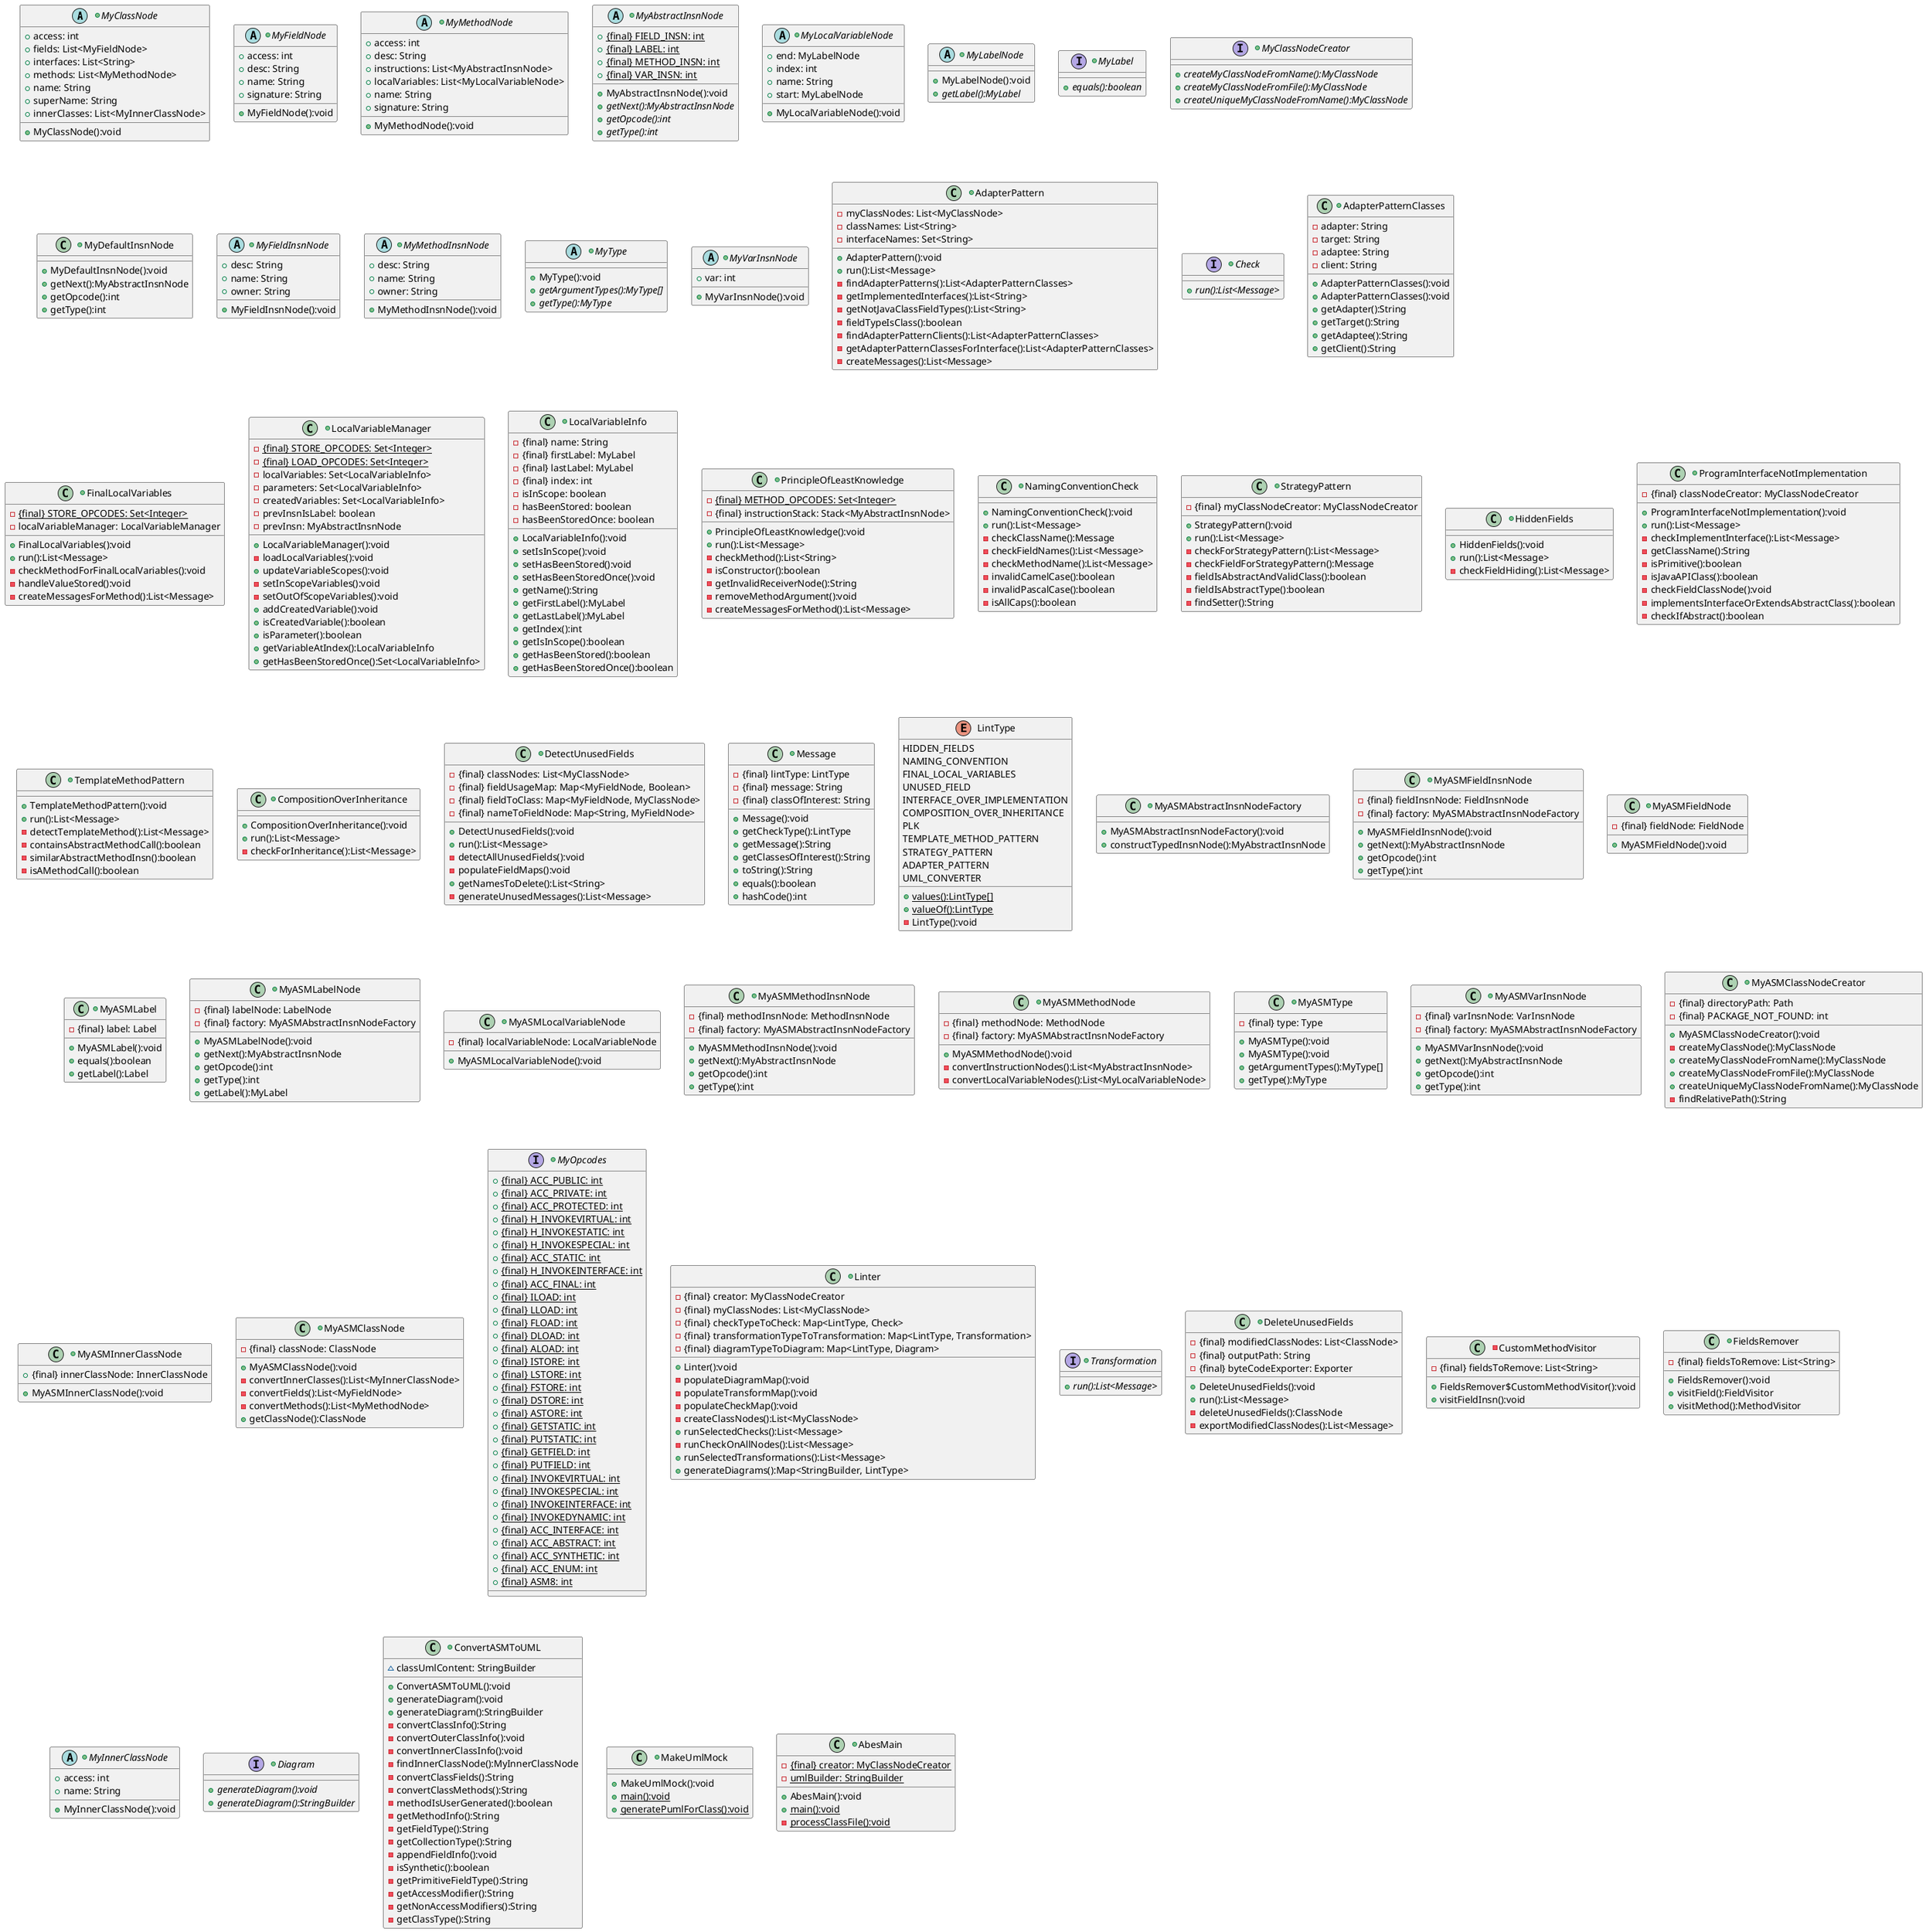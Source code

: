 @startuml
+abstract class MyClassNode{
	+ access: int
	+ fields: List<MyFieldNode>
	+ interfaces: List<String>
	+ methods: List<MyMethodNode>
	+ name: String
	+ superName: String
	+ innerClasses: List<MyInnerClassNode>
	+MyClassNode():void
	}

+abstract class MyFieldNode{
	+ access: int
	+ desc: String
	+ name: String
	+ signature: String
	+MyFieldNode():void
	}

+abstract class MyMethodNode{
	+ access: int
	+ desc: String
	+ instructions: List<MyAbstractInsnNode>
	+ localVariables: List<MyLocalVariableNode>
	+ name: String
	+ signature: String
	+MyMethodNode():void
	}

+abstract class MyAbstractInsnNode{
	+{static}{final} FIELD_INSN: int
	+{static}{final} LABEL: int
	+{static}{final} METHOD_INSN: int
	+{static}{final} VAR_INSN: int
	+MyAbstractInsnNode():void
	+{abstract}getNext():MyAbstractInsnNode
	+{abstract}getOpcode():int
	+{abstract}getType():int
	}

+abstract class MyLocalVariableNode{
	+ end: MyLabelNode
	+ index: int
	+ name: String
	+ start: MyLabelNode
	+MyLocalVariableNode():void
	}

+abstract class MyLabelNode{
	+MyLabelNode():void
	+{abstract}getLabel():MyLabel
	}

+interface MyLabel{
	+{abstract}equals():boolean
	}

+interface MyClassNodeCreator{
	+{abstract}createMyClassNodeFromName():MyClassNode
	+{abstract}createMyClassNodeFromFile():MyClassNode
	+{abstract}createUniqueMyClassNodeFromName():MyClassNode
	}

+class MyDefaultInsnNode{
	+MyDefaultInsnNode():void
	+getNext():MyAbstractInsnNode
	+getOpcode():int
	+getType():int
	}

+abstract class MyFieldInsnNode{
	+ desc: String
	+ name: String
	+ owner: String
	+MyFieldInsnNode():void
	}

+abstract class MyMethodInsnNode{
	+ desc: String
	+ name: String
	+ owner: String
	+MyMethodInsnNode():void
	}

+abstract class MyType{
	+MyType():void
	+{abstract}getArgumentTypes():MyType[]
	+{abstract}getType():MyType
	}

+abstract class MyVarInsnNode{
	+ var: int
	+MyVarInsnNode():void
	}

+class AdapterPattern{
	- myClassNodes: List<MyClassNode>
	- classNames: List<String>
	- interfaceNames: Set<String>
	+AdapterPattern():void
	+run():List<Message>
	-findAdapterPatterns():List<AdapterPatternClasses>
	-getImplementedInterfaces():List<String>
	-getNotJavaClassFieldTypes():List<String>
	-fieldTypeIsClass():boolean
	-findAdapterPatternClients():List<AdapterPatternClasses>
	-getAdapterPatternClassesForInterface():List<AdapterPatternClasses>
	-createMessages():List<Message>
	}

+interface Check{
	+{abstract}run():List<Message>
	}

+class AdapterPatternClasses{
	- adapter: String
	- target: String
	- adaptee: String
	- client: String
	+AdapterPatternClasses():void
	+AdapterPatternClasses():void
	+getAdapter():String
	+getTarget():String
	+getAdaptee():String
	+getClient():String
	}

+class FinalLocalVariables{
	-{static}{final} STORE_OPCODES: Set<Integer>
	- localVariableManager: LocalVariableManager
	+FinalLocalVariables():void
	+run():List<Message>
	-checkMethodForFinalLocalVariables():void
	-handleValueStored():void
	-createMessagesForMethod():List<Message>
	}

+class LocalVariableManager{
	-{static}{final} STORE_OPCODES: Set<Integer>
	-{static}{final} LOAD_OPCODES: Set<Integer>
	- localVariables: Set<LocalVariableInfo>
	- parameters: Set<LocalVariableInfo>
	- createdVariables: Set<LocalVariableInfo>
	- prevInsnIsLabel: boolean
	- prevInsn: MyAbstractInsnNode
	+LocalVariableManager():void
	-loadLocalVariables():void
	+updateVariableScopes():void
	-setInScopeVariables():void
	-setOutOfScopeVariables():void
	+addCreatedVariable():void
	+isCreatedVariable():boolean
	+isParameter():boolean
	+getVariableAtIndex():LocalVariableInfo
	+getHasBeenStoredOnce():Set<LocalVariableInfo>
	}

+class LocalVariableInfo{
	-{final} name: String
	-{final} firstLabel: MyLabel
	-{final} lastLabel: MyLabel
	-{final} index: int
	- isInScope: boolean
	- hasBeenStored: boolean
	- hasBeenStoredOnce: boolean
	+LocalVariableInfo():void
	+setIsInScope():void
	+setHasBeenStored():void
	+setHasBeenStoredOnce():void
	+getName():String
	+getFirstLabel():MyLabel
	+getLastLabel():MyLabel
	+getIndex():int
	+getIsInScope():boolean
	+getHasBeenStored():boolean
	+getHasBeenStoredOnce():boolean
	}

+class PrincipleOfLeastKnowledge{
	-{static}{final} METHOD_OPCODES: Set<Integer>
	-{final} instructionStack: Stack<MyAbstractInsnNode>
	+PrincipleOfLeastKnowledge():void
	+run():List<Message>
	-checkMethod():List<String>
	-isConstructor():boolean
	-getInvalidReceiverNode():String
	-removeMethodArgument():void
	-createMessagesForMethod():List<Message>
	}

+class NamingConventionCheck{
	+NamingConventionCheck():void
	+run():List<Message>
	-checkClassName():Message
	-checkFieldNames():List<Message>
	-checkMethodName():List<Message>
	-invalidCamelCase():boolean
	-invalidPascalCase():boolean
	-isAllCaps():boolean
	}

+class StrategyPattern{
	-{final} myClassNodeCreator: MyClassNodeCreator
	+StrategyPattern():void
	+run():List<Message>
	-checkForStrategyPattern():List<Message>
	-checkFieldForStrategyPattern():Message
	-fieldIsAbstractAndValidClass():boolean
	-fieldIsAbstractType():boolean
	-findSetter():String
	}

+class HiddenFields{
	+HiddenFields():void
	+run():List<Message>
	-checkFieldHiding():List<Message>
	}

+class ProgramInterfaceNotImplementation{
	-{final} classNodeCreator: MyClassNodeCreator
	+ProgramInterfaceNotImplementation():void
	+run():List<Message>
	-checkImplementInterface():List<Message>
	-getClassName():String
	-isPrimitive():boolean
	-isJavaAPIClass():boolean
	-checkFieldClassNode():void
	-implementsInterfaceOrExtendsAbstractClass():boolean
	-checkIfAbstract():boolean
	}

+class TemplateMethodPattern{
	+TemplateMethodPattern():void
	+run():List<Message>
	-detectTemplateMethod():List<Message>
	-containsAbstractMethodCall():boolean
	-similarAbstractMethodInsn():boolean
	-isAMethodCall():boolean
	}

+class CompositionOverInheritance{
	+CompositionOverInheritance():void
	+run():List<Message>
	-checkForInheritance():List<Message>
	}

+class DetectUnusedFields{
	-{final} classNodes: List<MyClassNode>
	-{final} fieldUsageMap: Map<MyFieldNode, Boolean>
	-{final} fieldToClass: Map<MyFieldNode, MyClassNode>
	-{final} nameToFieldNode: Map<String, MyFieldNode>
	+DetectUnusedFields():void
	+run():List<Message>
	-detectAllUnusedFields():void
	-populateFieldMaps():void
	+getNamesToDelete():List<String>
	-generateUnusedMessages():List<Message>
	}

+class Message{
	-{final} lintType: LintType
	-{final} message: String
	-{final} classOfInterest: String
	+Message():void
	+getCheckType():LintType
	+getMessage():String
	+getClassesOfInterest():String
	+toString():String
	+equals():boolean
	+hashCode():int
	}

enum LintType{
	HIDDEN_FIELDS
	NAMING_CONVENTION
	FINAL_LOCAL_VARIABLES
	UNUSED_FIELD
	INTERFACE_OVER_IMPLEMENTATION
	COMPOSITION_OVER_INHERITANCE
	PLK
	TEMPLATE_METHOD_PATTERN
	STRATEGY_PATTERN
	ADAPTER_PATTERN
	UML_CONVERTER
	+{static}values():LintType[]
	+{static}valueOf():LintType
	-LintType():void
	}

+class MyASMAbstractInsnNodeFactory{
	+MyASMAbstractInsnNodeFactory():void
	+constructTypedInsnNode():MyAbstractInsnNode
	}

+class MyASMFieldInsnNode{
	-{final} fieldInsnNode: FieldInsnNode
	-{final} factory: MyASMAbstractInsnNodeFactory
	+MyASMFieldInsnNode():void
	+getNext():MyAbstractInsnNode
	+getOpcode():int
	+getType():int
	}

+class MyASMFieldNode{
	-{final} fieldNode: FieldNode
	+MyASMFieldNode():void
	}

+class MyASMLabel{
	-{final} label: Label
	+MyASMLabel():void
	+equals():boolean
	+getLabel():Label
	}

+class MyASMLabelNode{
	-{final} labelNode: LabelNode
	-{final} factory: MyASMAbstractInsnNodeFactory
	+MyASMLabelNode():void
	+getNext():MyAbstractInsnNode
	+getOpcode():int
	+getType():int
	+getLabel():MyLabel
	}

+class MyASMLocalVariableNode{
	-{final} localVariableNode: LocalVariableNode
	+MyASMLocalVariableNode():void
	}

+class MyASMMethodInsnNode{
	-{final} methodInsnNode: MethodInsnNode
	-{final} factory: MyASMAbstractInsnNodeFactory
	+MyASMMethodInsnNode():void
	+getNext():MyAbstractInsnNode
	+getOpcode():int
	+getType():int
	}

+class MyASMMethodNode{
	-{final} methodNode: MethodNode
	-{final} factory: MyASMAbstractInsnNodeFactory
	+MyASMMethodNode():void
	-convertInstructionNodes():List<MyAbstractInsnNode>
	-convertLocalVariableNodes():List<MyLocalVariableNode>
	}

+class MyASMType{
	-{final} type: Type
	+MyASMType():void
	+MyASMType():void
	+getArgumentTypes():MyType[]
	+getType():MyType
	}

+class MyASMVarInsnNode{
	-{final} varInsnNode: VarInsnNode
	-{final} factory: MyASMAbstractInsnNodeFactory
	+MyASMVarInsnNode():void
	+getNext():MyAbstractInsnNode
	+getOpcode():int
	+getType():int
	}

+class MyASMClassNodeCreator{
	-{final} directoryPath: Path
	-{final} PACKAGE_NOT_FOUND: int
	+MyASMClassNodeCreator():void
	-createMyClassNode():MyClassNode
	+createMyClassNodeFromName():MyClassNode
	+createMyClassNodeFromFile():MyClassNode
	+createUniqueMyClassNodeFromName():MyClassNode
	-findRelativePath():String
	}

+class MyASMInnerClassNode{
	+{final} innerClassNode: InnerClassNode
	+MyASMInnerClassNode():void
	}

+class MyASMClassNode{
	-{final} classNode: ClassNode
	+MyASMClassNode():void
	-convertInnerClasses():List<MyInnerClassNode>
	-convertFields():List<MyFieldNode>
	-convertMethods():List<MyMethodNode>
	+getClassNode():ClassNode
	}

+interface MyOpcodes{
	+{static}{final} ACC_PUBLIC: int
	+{static}{final} ACC_PRIVATE: int
	+{static}{final} ACC_PROTECTED: int
	+{static}{final} H_INVOKEVIRTUAL: int
	+{static}{final} H_INVOKESTATIC: int
	+{static}{final} H_INVOKESPECIAL: int
	+{static}{final} ACC_STATIC: int
	+{static}{final} H_INVOKEINTERFACE: int
	+{static}{final} ACC_FINAL: int
	+{static}{final} ILOAD: int
	+{static}{final} LLOAD: int
	+{static}{final} FLOAD: int
	+{static}{final} DLOAD: int
	+{static}{final} ALOAD: int
	+{static}{final} ISTORE: int
	+{static}{final} LSTORE: int
	+{static}{final} FSTORE: int
	+{static}{final} DSTORE: int
	+{static}{final} ASTORE: int
	+{static}{final} GETSTATIC: int
	+{static}{final} PUTSTATIC: int
	+{static}{final} GETFIELD: int
	+{static}{final} PUTFIELD: int
	+{static}{final} INVOKEVIRTUAL: int
	+{static}{final} INVOKESPECIAL: int
	+{static}{final} INVOKEINTERFACE: int
	+{static}{final} INVOKEDYNAMIC: int
	+{static}{final} ACC_INTERFACE: int
	+{static}{final} ACC_ABSTRACT: int
	+{static}{final} ACC_SYNTHETIC: int
	+{static}{final} ACC_ENUM: int
	+{static}{final} ASM8: int
	}

+class Linter{
	-{final} creator: MyClassNodeCreator
	-{final} myClassNodes: List<MyClassNode>
	-{final} checkTypeToCheck: Map<LintType, Check>
	-{final} transformationTypeToTransformation: Map<LintType, Transformation>
	-{final} diagramTypeToDiagram: Map<LintType, Diagram>
	+Linter():void
	-populateDiagramMap():void
	-populateTransformMap():void
	-populateCheckMap():void
	-createClassNodes():List<MyClassNode>
	+runSelectedChecks():List<Message>
	-runCheckOnAllNodes():List<Message>
	+runSelectedTransformations():List<Message>
	+generateDiagrams():Map<StringBuilder, LintType>
	}

+interface Transformation{
	+{abstract}run():List<Message>
	}

+class DeleteUnusedFields{
	-{final} modifiedClassNodes: List<ClassNode>
	-{final} outputPath: String
	-{final} byteCodeExporter: Exporter
	+DeleteUnusedFields():void
	+run():List<Message>
	-deleteUnusedFields():ClassNode
	-exportModifiedClassNodes():List<Message>
	}

-class CustomMethodVisitor{
	-{final} fieldsToRemove: List<String>
	+FieldsRemover$CustomMethodVisitor():void
	+visitFieldInsn():void
	}

+class FieldsRemover{
	-{final} fieldsToRemove: List<String>
	+FieldsRemover():void
	+visitField():FieldVisitor
	+visitMethod():MethodVisitor
	}

+abstract class MyInnerClassNode{
	+ access: int
	+ name: String
	+MyInnerClassNode():void
	}

+interface Diagram{
	+{abstract}generateDiagram():void
	+{abstract}generateDiagram():StringBuilder
	}

+class ConvertASMToUML{
	~ classUmlContent: StringBuilder
	+ConvertASMToUML():void
	+generateDiagram():void
	+generateDiagram():StringBuilder
	-convertClassInfo():String
	-convertOuterClassInfo():void
	-convertInnerClassInfo():void
	-findInnerClassNode():MyInnerClassNode
	-convertClassFields():String
	-convertClassMethods():String
	-methodIsUserGenerated():boolean
	-getMethodInfo():String
	-getFieldType():String
	-getCollectionType():String
	-appendFieldInfo():void
	-isSynthetic():boolean
	-getPrimitiveFieldType():String
	-getAccessModifier():String
	-getNonAccessModifiers():String
	-getClassType():String
	}

+class MakeUmlMock{
	+MakeUmlMock():void
	+{static}main():void
	+{static}generatePumlForClass():void
	}

+class AbesMain{
	-{static}{final} creator: MyClassNodeCreator
	-{static} umlBuilder: StringBuilder
	+AbesMain():void
	+{static}main():void
	-{static}processClassFile():void
	}

@enduml